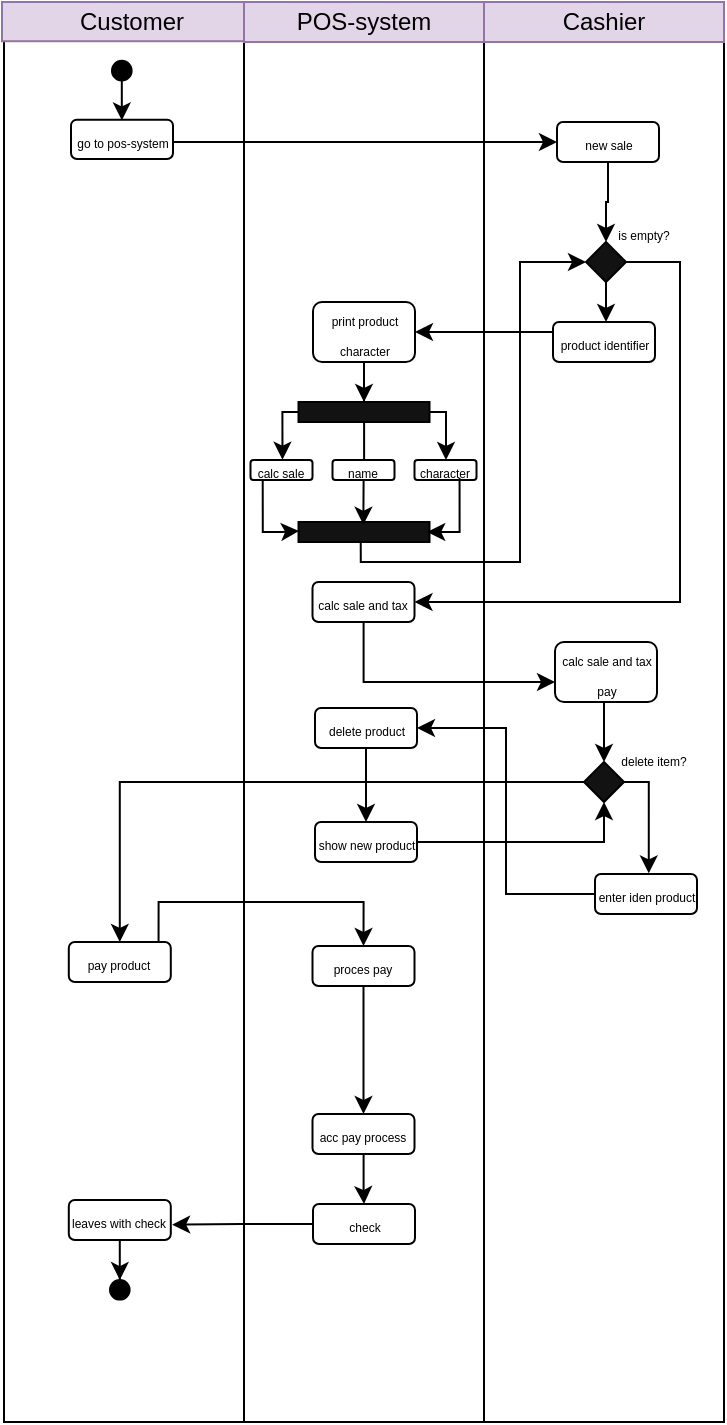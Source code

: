 <mxfile version="26.0.6">
  <diagram name="Страница — 1" id="l-s2C9QOgJASiCsaeZg0">
    <mxGraphModel dx="1434" dy="780" grid="1" gridSize="10" guides="1" tooltips="1" connect="1" arrows="1" fold="1" page="1" pageScale="1" pageWidth="827" pageHeight="1169" math="0" shadow="0">
      <root>
        <mxCell id="0" />
        <mxCell id="1" parent="0" />
        <mxCell id="Te2QZDgjbKBpF7h5LiWf-8" value="" style="group" vertex="1" connectable="0" parent="1">
          <mxGeometry x="282" y="40" width="120" height="710" as="geometry" />
        </mxCell>
        <mxCell id="Te2QZDgjbKBpF7h5LiWf-9" value="" style="rounded=0;whiteSpace=wrap;html=1;" vertex="1" parent="Te2QZDgjbKBpF7h5LiWf-8">
          <mxGeometry width="120" height="710" as="geometry" />
        </mxCell>
        <mxCell id="Te2QZDgjbKBpF7h5LiWf-10" value="Cashier" style="rounded=0;whiteSpace=wrap;html=1;fillColor=#e1d5e7;strokeColor=#9673a6;" vertex="1" parent="Te2QZDgjbKBpF7h5LiWf-8">
          <mxGeometry width="120" height="20" as="geometry" />
        </mxCell>
        <mxCell id="Te2QZDgjbKBpF7h5LiWf-32" value="&lt;span style=&quot;font-size: 6px;&quot;&gt;product identifier&lt;/span&gt;" style="rounded=1;whiteSpace=wrap;html=1;" vertex="1" parent="Te2QZDgjbKBpF7h5LiWf-8">
          <mxGeometry x="34.5" y="160" width="51" height="20" as="geometry" />
        </mxCell>
        <mxCell id="Te2QZDgjbKBpF7h5LiWf-54" value="&lt;span style=&quot;color: rgba(0, 0, 0, 0); font-family: monospace; font-size: 0px; text-align: start; text-wrap-mode: nowrap;&quot;&gt;%3CmxGraphModel%3E%3Croot%3E%3CmxCell%20id%3D%220%22%2F%3E%3CmxCell%20id%3D%221%22%20parent%3D%220%22%2F%3E%3CmxCell%20id%3D%222%22%20value%3D%22%22%20style%3D%22group%22%20vertex%3D%221%22%20connectable%3D%220%22%20parent%3D%221%22%3E%3CmxGeometry%20x%3D%22283%22%20y%3D%2240%22%20width%3D%22120%22%20height%3D%22710%22%20as%3D%22geometry%22%2F%3E%3C%2FmxCell%3E%3CmxCell%20id%3D%223%22%20value%3D%22%22%20style%3D%22rounded%3D0%3BwhiteSpace%3Dwrap%3Bhtml%3D1%3B%22%20vertex%3D%221%22%20parent%3D%222%22%3E%3CmxGeometry%20width%3D%22120%22%20height%3D%22710%22%20as%3D%22geometry%22%2F%3E%3C%2FmxCell%3E%3CmxCell%20id%3D%224%22%20value%3D%22Cashier%22%20style%3D%22rounded%3D0%3BwhiteSpace%3Dwrap%3Bhtml%3D1%3BfillColor%3D%23e1d5e7%3BstrokeColor%3D%239673a6%3B%22%20vertex%3D%221%22%20parent%3D%222%22%3E%3CmxGeometry%20width%3D%22120%22%20height%3D%2220%22%20as%3D%22geometry%22%2F%3E%3C%2FmxCell%3E%3CmxCell%20id%3D%225%22%20value%3D%22%26lt%3Bspan%20style%3D%26quot%3Bfont-size%3A%206px%3B%26quot%3B%26gt%3Bproduct%20identifier%26lt%3B%2Fspan%26gt%3B%22%20style%3D%22rounded%3D1%3BwhiteSpace%3Dwrap%3Bhtml%3D1%3B%22%20vertex%3D%221%22%20parent%3D%222%22%3E%3CmxGeometry%20x%3D%2234.5%22%20y%3D%22160%22%20width%3D%2251%22%20height%3D%2220%22%20as%3D%22geometry%22%2F%3E%3C%2FmxCell%3E%3CmxCell%20id%3D%226%22%20value%3D%22%22%20style%3D%22rhombus%3BwhiteSpace%3Dwrap%3Bhtml%3D1%3BfillColor%3D%23121212%3B%22%20vertex%3D%221%22%20parent%3D%222%22%3E%3CmxGeometry%20x%3D%2251%22%20y%3D%22120%22%20width%3D%2220%22%20height%3D%2220%22%20as%3D%22geometry%22%2F%3E%3C%2FmxCell%3E%3CmxCell%20id%3D%227%22%20value%3D%22%26lt%3Bfont%20style%3D%26quot%3Bfont-size%3A%206px%3B%26quot%3B%26gt%3Bis%20empty%3F%26lt%3B%2Ffont%26gt%3B%22%20style%3D%22text%3Bhtml%3D1%3Balign%3Dcenter%3BverticalAlign%3Dmiddle%3BwhiteSpace%3Dwrap%3Brounded%3D0%3B%22%20vertex%3D%221%22%20parent%3D%222%22%3E%3CmxGeometry%20x%3D%2260%22%20y%3D%22110%22%20width%3D%2240%22%20height%3D%2210%22%20as%3D%22geometry%22%2F%3E%3C%2FmxCell%3E%3CmxCell%20id%3D%228%22%20style%3D%22edgeStyle%3DorthogonalEdgeStyle%3Brounded%3D0%3BorthogonalLoop%3D1%3BjettySize%3Dauto%3Bhtml%3D1%3BfillColor%3D%23d5e8d4%3BstrokeColor%3D%23000000%3B%22%20edge%3D%221%22%20parent%3D%222%22%20source%3D%226%22%3E%3CmxGeometry%20relative%3D%221%22%20as%3D%22geometry%22%3E%3CmxPoint%20x%3D%2261%22%20y%3D%22160%22%20as%3D%22targetPoint%22%2F%3E%3CArray%20as%3D%22points%22%3E%3CmxPoint%20x%3D%2261%22%20y%3D%22160%22%2F%3E%3C%2FArray%3E%3C%2FmxGeometry%3E%3C%2FmxCell%3E%3CmxCell%20id%3D%229%22%20value%3D%22%26lt%3Bspan%20style%3D%26quot%3Bfont-size%3A%206px%3B%26quot%3B%26gt%3Bcalc%20sale%20and%20tax%20pay%26lt%3B%2Fspan%26gt%3B%22%20style%3D%22rounded%3D1%3BwhiteSpace%3Dwrap%3Bhtml%3D1%3B%22%20vertex%3D%221%22%20parent%3D%222%22%3E%3CmxGeometry%20x%3D%2235.5%22%20y%3D%22320%22%20width%3D%2251%22%20height%3D%2230%22%20as%3D%22geometry%22%2F%3E%3C%2FmxCell%3E%3CmxCell%20id%3D%2210%22%20value%3D%22%22%20style%3D%22rounded%3D0%3BwhiteSpace%3Dwrap%3Bhtml%3D1%3BfillColor%3D%23121212%3B%22%20vertex%3D%221%22%20parent%3D%222%22%3E%3CmxGeometry%20x%3D%2228.25%22%20y%3D%22370%22%20width%3D%2265.5%22%20height%3D%2210%22%20as%3D%22geometry%22%2F%3E%3C%2FmxCell%3E%3C%2Froot%3E%3C%2FmxGraphModel%3E&lt;/span&gt;" style="rhombus;whiteSpace=wrap;html=1;fillColor=#121212;" vertex="1" parent="Te2QZDgjbKBpF7h5LiWf-8">
          <mxGeometry x="51" y="120" width="20" height="20" as="geometry" />
        </mxCell>
        <mxCell id="Te2QZDgjbKBpF7h5LiWf-55" value="&lt;font style=&quot;font-size: 6px;&quot;&gt;is empty?&lt;/font&gt;" style="text;html=1;align=center;verticalAlign=middle;whiteSpace=wrap;rounded=0;" vertex="1" parent="Te2QZDgjbKBpF7h5LiWf-8">
          <mxGeometry x="60" y="110" width="40" height="10" as="geometry" />
        </mxCell>
        <mxCell id="Te2QZDgjbKBpF7h5LiWf-57" style="edgeStyle=orthogonalEdgeStyle;rounded=0;orthogonalLoop=1;jettySize=auto;html=1;fillColor=#d5e8d4;strokeColor=#000000;" edge="1" parent="Te2QZDgjbKBpF7h5LiWf-8" source="Te2QZDgjbKBpF7h5LiWf-54">
          <mxGeometry relative="1" as="geometry">
            <mxPoint x="61" y="160" as="targetPoint" />
            <Array as="points">
              <mxPoint x="61" y="160" />
            </Array>
          </mxGeometry>
        </mxCell>
        <mxCell id="Te2QZDgjbKBpF7h5LiWf-76" value="&lt;span style=&quot;font-size: 6px;&quot;&gt;calc sale and tax pay&lt;/span&gt;" style="rounded=1;whiteSpace=wrap;html=1;" vertex="1" parent="Te2QZDgjbKBpF7h5LiWf-8">
          <mxGeometry x="35.5" y="320" width="51" height="30" as="geometry" />
        </mxCell>
        <mxCell id="Te2QZDgjbKBpF7h5LiWf-130" value="&lt;span style=&quot;font-size: 6px;&quot;&gt;enter&amp;nbsp;iden product&lt;/span&gt;" style="rounded=1;whiteSpace=wrap;html=1;" vertex="1" parent="Te2QZDgjbKBpF7h5LiWf-8">
          <mxGeometry x="55.5" y="436" width="51" height="20" as="geometry" />
        </mxCell>
        <mxCell id="Te2QZDgjbKBpF7h5LiWf-4" value="" style="group" vertex="1" connectable="0" parent="1">
          <mxGeometry x="41" y="40" width="130" height="710" as="geometry" />
        </mxCell>
        <mxCell id="Te2QZDgjbKBpF7h5LiWf-2" value="" style="rounded=0;whiteSpace=wrap;html=1;" vertex="1" parent="Te2QZDgjbKBpF7h5LiWf-4">
          <mxGeometry x="1" y="9.81" width="120" height="700.19" as="geometry" />
        </mxCell>
        <mxCell id="Te2QZDgjbKBpF7h5LiWf-3" value="Customer" style="rounded=0;whiteSpace=wrap;html=1;fillColor=#e1d5e7;strokeColor=#9673a6;" vertex="1" parent="Te2QZDgjbKBpF7h5LiWf-4">
          <mxGeometry width="130" height="19.615" as="geometry" />
        </mxCell>
        <mxCell id="Te2QZDgjbKBpF7h5LiWf-14" style="edgeStyle=orthogonalEdgeStyle;rounded=0;orthogonalLoop=1;jettySize=auto;html=1;" edge="1" parent="Te2QZDgjbKBpF7h5LiWf-4" source="Te2QZDgjbKBpF7h5LiWf-11" target="Te2QZDgjbKBpF7h5LiWf-12">
          <mxGeometry relative="1" as="geometry" />
        </mxCell>
        <mxCell id="Te2QZDgjbKBpF7h5LiWf-11" value="" style="ellipse;whiteSpace=wrap;html=1;aspect=fixed;fillColor=#000000;" vertex="1" parent="Te2QZDgjbKBpF7h5LiWf-4">
          <mxGeometry x="55" y="29.423" width="9.808" height="9.808" as="geometry" />
        </mxCell>
        <mxCell id="Te2QZDgjbKBpF7h5LiWf-12" value="&lt;font style=&quot;font-size: 6px;&quot;&gt;go to pos-system&lt;/font&gt;" style="rounded=1;whiteSpace=wrap;html=1;" vertex="1" parent="Te2QZDgjbKBpF7h5LiWf-4">
          <mxGeometry x="34.5" y="58.846" width="51" height="19.615" as="geometry" />
        </mxCell>
        <mxCell id="Te2QZDgjbKBpF7h5LiWf-80" value="&lt;span style=&quot;font-size: 6px;&quot;&gt;pay product&lt;/span&gt;" style="rounded=1;whiteSpace=wrap;html=1;" vertex="1" parent="Te2QZDgjbKBpF7h5LiWf-4">
          <mxGeometry x="33.4" y="470" width="51" height="20" as="geometry" />
        </mxCell>
        <mxCell id="Te2QZDgjbKBpF7h5LiWf-90" value="&lt;span style=&quot;font-size: 6px;&quot;&gt;leaves with check&lt;/span&gt;" style="rounded=1;whiteSpace=wrap;html=1;" vertex="1" parent="Te2QZDgjbKBpF7h5LiWf-4">
          <mxGeometry x="33.4" y="599" width="51" height="20" as="geometry" />
        </mxCell>
        <mxCell id="Te2QZDgjbKBpF7h5LiWf-101" value="" style="ellipse;whiteSpace=wrap;html=1;aspect=fixed;fillColor=#000000;" vertex="1" parent="Te2QZDgjbKBpF7h5LiWf-4">
          <mxGeometry x="54" y="639.003" width="9.808" height="9.808" as="geometry" />
        </mxCell>
        <mxCell id="Te2QZDgjbKBpF7h5LiWf-102" style="edgeStyle=orthogonalEdgeStyle;rounded=0;orthogonalLoop=1;jettySize=auto;html=1;entryX=0.5;entryY=0;entryDx=0;entryDy=0;" edge="1" parent="Te2QZDgjbKBpF7h5LiWf-4" source="Te2QZDgjbKBpF7h5LiWf-90" target="Te2QZDgjbKBpF7h5LiWf-101">
          <mxGeometry relative="1" as="geometry" />
        </mxCell>
        <mxCell id="Te2QZDgjbKBpF7h5LiWf-5" value="" style="group" vertex="1" connectable="0" parent="1">
          <mxGeometry x="162" y="40" width="128" height="710" as="geometry" />
        </mxCell>
        <mxCell id="Te2QZDgjbKBpF7h5LiWf-6" value="" style="rounded=0;whiteSpace=wrap;html=1;" vertex="1" parent="Te2QZDgjbKBpF7h5LiWf-5">
          <mxGeometry width="120" height="710" as="geometry" />
        </mxCell>
        <mxCell id="Te2QZDgjbKBpF7h5LiWf-7" value="POS-system" style="rounded=0;whiteSpace=wrap;html=1;fillColor=#e1d5e7;strokeColor=#9673a6;" vertex="1" parent="Te2QZDgjbKBpF7h5LiWf-5">
          <mxGeometry width="120" height="20" as="geometry" />
        </mxCell>
        <mxCell id="Te2QZDgjbKBpF7h5LiWf-16" value="&lt;font style=&quot;font-size: 6px;&quot;&gt;new sale&lt;/font&gt;" style="rounded=1;whiteSpace=wrap;html=1;" vertex="1" parent="Te2QZDgjbKBpF7h5LiWf-5">
          <mxGeometry x="156.5" y="60" width="51" height="20" as="geometry" />
        </mxCell>
        <mxCell id="Te2QZDgjbKBpF7h5LiWf-38" style="edgeStyle=orthogonalEdgeStyle;rounded=0;orthogonalLoop=1;jettySize=auto;html=1;entryX=0.5;entryY=0;entryDx=0;entryDy=0;" edge="1" parent="Te2QZDgjbKBpF7h5LiWf-5" source="Te2QZDgjbKBpF7h5LiWf-35" target="Te2QZDgjbKBpF7h5LiWf-37">
          <mxGeometry relative="1" as="geometry" />
        </mxCell>
        <mxCell id="Te2QZDgjbKBpF7h5LiWf-35" value="&lt;span style=&quot;font-size: 6px;&quot;&gt;print product character&lt;/span&gt;" style="rounded=1;whiteSpace=wrap;html=1;" vertex="1" parent="Te2QZDgjbKBpF7h5LiWf-5">
          <mxGeometry x="34.5" y="150" width="51" height="30" as="geometry" />
        </mxCell>
        <mxCell id="Te2QZDgjbKBpF7h5LiWf-51" style="edgeStyle=orthogonalEdgeStyle;rounded=0;orthogonalLoop=1;jettySize=auto;html=1;entryX=0.5;entryY=0;entryDx=0;entryDy=0;" edge="1" parent="Te2QZDgjbKBpF7h5LiWf-5" source="Te2QZDgjbKBpF7h5LiWf-37" target="Te2QZDgjbKBpF7h5LiWf-40">
          <mxGeometry relative="1" as="geometry" />
        </mxCell>
        <mxCell id="Te2QZDgjbKBpF7h5LiWf-56" style="edgeStyle=orthogonalEdgeStyle;rounded=0;orthogonalLoop=1;jettySize=auto;html=1;entryX=0.5;entryY=0;entryDx=0;entryDy=0;" edge="1" parent="Te2QZDgjbKBpF7h5LiWf-5" source="Te2QZDgjbKBpF7h5LiWf-37" target="Te2QZDgjbKBpF7h5LiWf-50">
          <mxGeometry relative="1" as="geometry">
            <Array as="points">
              <mxPoint x="101" y="205" />
              <mxPoint x="101" y="229" />
            </Array>
          </mxGeometry>
        </mxCell>
        <mxCell id="Te2QZDgjbKBpF7h5LiWf-37" value="" style="rounded=0;whiteSpace=wrap;html=1;fillColor=#121212;" vertex="1" parent="Te2QZDgjbKBpF7h5LiWf-5">
          <mxGeometry x="27.25" y="200" width="65.5" height="10" as="geometry" />
        </mxCell>
        <mxCell id="Te2QZDgjbKBpF7h5LiWf-39" value="&lt;span style=&quot;font-size: 6px;&quot;&gt;calc sale&lt;/span&gt;" style="rounded=1;whiteSpace=wrap;html=1;" vertex="1" parent="Te2QZDgjbKBpF7h5LiWf-5">
          <mxGeometry x="3.25" y="229" width="31" height="10" as="geometry" />
        </mxCell>
        <mxCell id="Te2QZDgjbKBpF7h5LiWf-40" value="&lt;span style=&quot;font-size: 6px;&quot;&gt;name&lt;/span&gt;" style="rounded=1;whiteSpace=wrap;html=1;" vertex="1" parent="Te2QZDgjbKBpF7h5LiWf-5">
          <mxGeometry x="44.25" y="229" width="31" height="10" as="geometry" />
        </mxCell>
        <mxCell id="Te2QZDgjbKBpF7h5LiWf-50" value="&lt;span style=&quot;font-size: 6px;&quot;&gt;character&lt;/span&gt;" style="rounded=1;whiteSpace=wrap;html=1;" vertex="1" parent="Te2QZDgjbKBpF7h5LiWf-5">
          <mxGeometry x="85.25" y="229" width="31" height="10" as="geometry" />
        </mxCell>
        <mxCell id="Te2QZDgjbKBpF7h5LiWf-53" style="edgeStyle=orthogonalEdgeStyle;rounded=0;orthogonalLoop=1;jettySize=auto;html=1;entryX=0.516;entryY=-0.014;entryDx=0;entryDy=0;entryPerimeter=0;" edge="1" parent="Te2QZDgjbKBpF7h5LiWf-5" source="Te2QZDgjbKBpF7h5LiWf-37" target="Te2QZDgjbKBpF7h5LiWf-39">
          <mxGeometry relative="1" as="geometry">
            <Array as="points">
              <mxPoint x="19" y="205" />
            </Array>
          </mxGeometry>
        </mxCell>
        <mxCell id="Te2QZDgjbKBpF7h5LiWf-73" value="&lt;span style=&quot;font-size: 6px;&quot;&gt;calc sale and tax&lt;/span&gt;" style="rounded=1;whiteSpace=wrap;html=1;" vertex="1" parent="Te2QZDgjbKBpF7h5LiWf-5">
          <mxGeometry x="34.25" y="290" width="51" height="20" as="geometry" />
        </mxCell>
        <mxCell id="Te2QZDgjbKBpF7h5LiWf-114" style="edgeStyle=orthogonalEdgeStyle;rounded=0;orthogonalLoop=1;jettySize=auto;html=1;" edge="1" parent="Te2QZDgjbKBpF7h5LiWf-5" source="Te2QZDgjbKBpF7h5LiWf-79" target="Te2QZDgjbKBpF7h5LiWf-86">
          <mxGeometry relative="1" as="geometry" />
        </mxCell>
        <mxCell id="Te2QZDgjbKBpF7h5LiWf-79" value="&lt;span style=&quot;font-size: 6px;&quot;&gt;proces pay&lt;/span&gt;" style="rounded=1;whiteSpace=wrap;html=1;" vertex="1" parent="Te2QZDgjbKBpF7h5LiWf-5">
          <mxGeometry x="34.25" y="472" width="51" height="20" as="geometry" />
        </mxCell>
        <mxCell id="Te2QZDgjbKBpF7h5LiWf-86" value="&lt;span style=&quot;font-size: 6px;&quot;&gt;acc pay process&lt;/span&gt;" style="rounded=1;whiteSpace=wrap;html=1;" vertex="1" parent="Te2QZDgjbKBpF7h5LiWf-5">
          <mxGeometry x="34.25" y="556" width="51" height="20" as="geometry" />
        </mxCell>
        <mxCell id="Te2QZDgjbKBpF7h5LiWf-92" value="" style="rounded=0;whiteSpace=wrap;html=1;fillColor=#121212;" vertex="1" parent="Te2QZDgjbKBpF7h5LiWf-5">
          <mxGeometry x="27.25" y="260" width="65.5" height="10" as="geometry" />
        </mxCell>
        <mxCell id="Te2QZDgjbKBpF7h5LiWf-95" style="edgeStyle=orthogonalEdgeStyle;rounded=0;orthogonalLoop=1;jettySize=auto;html=1;entryX=0.004;entryY=0.446;entryDx=0;entryDy=0;entryPerimeter=0;exitX=0.197;exitY=0.984;exitDx=0;exitDy=0;exitPerimeter=0;" edge="1" parent="Te2QZDgjbKBpF7h5LiWf-5" source="Te2QZDgjbKBpF7h5LiWf-39" target="Te2QZDgjbKBpF7h5LiWf-92">
          <mxGeometry relative="1" as="geometry">
            <Array as="points">
              <mxPoint x="9" y="265" />
              <mxPoint x="19" y="265" />
            </Array>
          </mxGeometry>
        </mxCell>
        <mxCell id="Te2QZDgjbKBpF7h5LiWf-96" style="edgeStyle=orthogonalEdgeStyle;rounded=0;orthogonalLoop=1;jettySize=auto;html=1;entryX=0.982;entryY=0.594;entryDx=0;entryDy=0;entryPerimeter=0;exitX=0.727;exitY=0.896;exitDx=0;exitDy=0;exitPerimeter=0;" edge="1" parent="Te2QZDgjbKBpF7h5LiWf-5" source="Te2QZDgjbKBpF7h5LiWf-50" target="Te2QZDgjbKBpF7h5LiWf-92">
          <mxGeometry relative="1" as="geometry">
            <Array as="points">
              <mxPoint x="108" y="265" />
              <mxPoint x="92" y="265" />
            </Array>
          </mxGeometry>
        </mxCell>
        <mxCell id="Te2QZDgjbKBpF7h5LiWf-97" style="edgeStyle=orthogonalEdgeStyle;rounded=0;orthogonalLoop=1;jettySize=auto;html=1;entryX=0.495;entryY=0.138;entryDx=0;entryDy=0;entryPerimeter=0;" edge="1" parent="Te2QZDgjbKBpF7h5LiWf-5" source="Te2QZDgjbKBpF7h5LiWf-40" target="Te2QZDgjbKBpF7h5LiWf-92">
          <mxGeometry relative="1" as="geometry">
            <Array as="points">
              <mxPoint x="60" y="240" />
              <mxPoint x="59" y="240" />
            </Array>
          </mxGeometry>
        </mxCell>
        <mxCell id="Te2QZDgjbKBpF7h5LiWf-131" value="&lt;span style=&quot;font-size: 6px;&quot;&gt;delete product&lt;/span&gt;" style="rounded=1;whiteSpace=wrap;html=1;" vertex="1" parent="Te2QZDgjbKBpF7h5LiWf-5">
          <mxGeometry x="35.5" y="353" width="51" height="20" as="geometry" />
        </mxCell>
        <mxCell id="Te2QZDgjbKBpF7h5LiWf-88" value="&lt;span style=&quot;font-size: 6px;&quot;&gt;check&lt;/span&gt;" style="rounded=1;whiteSpace=wrap;html=1;" vertex="1" parent="Te2QZDgjbKBpF7h5LiWf-5">
          <mxGeometry x="34.5" y="601" width="51" height="20" as="geometry" />
        </mxCell>
        <mxCell id="Te2QZDgjbKBpF7h5LiWf-89" style="edgeStyle=orthogonalEdgeStyle;rounded=0;orthogonalLoop=1;jettySize=auto;html=1;entryX=0.5;entryY=0;entryDx=0;entryDy=0;" edge="1" parent="Te2QZDgjbKBpF7h5LiWf-5" source="Te2QZDgjbKBpF7h5LiWf-86" target="Te2QZDgjbKBpF7h5LiWf-88">
          <mxGeometry relative="1" as="geometry" />
        </mxCell>
        <mxCell id="Te2QZDgjbKBpF7h5LiWf-17" style="edgeStyle=orthogonalEdgeStyle;rounded=0;orthogonalLoop=1;jettySize=auto;html=1;" edge="1" parent="1" source="Te2QZDgjbKBpF7h5LiWf-12" target="Te2QZDgjbKBpF7h5LiWf-16">
          <mxGeometry relative="1" as="geometry">
            <Array as="points">
              <mxPoint x="180" y="110" />
              <mxPoint x="180" y="110" />
            </Array>
          </mxGeometry>
        </mxCell>
        <mxCell id="Te2QZDgjbKBpF7h5LiWf-33" style="edgeStyle=orthogonalEdgeStyle;rounded=0;orthogonalLoop=1;jettySize=auto;html=1;entryX=0.5;entryY=0;entryDx=0;entryDy=0;" edge="1" parent="1" source="Te2QZDgjbKBpF7h5LiWf-16" target="Te2QZDgjbKBpF7h5LiWf-54">
          <mxGeometry relative="1" as="geometry">
            <Array as="points" />
          </mxGeometry>
        </mxCell>
        <mxCell id="Te2QZDgjbKBpF7h5LiWf-36" style="edgeStyle=orthogonalEdgeStyle;rounded=0;orthogonalLoop=1;jettySize=auto;html=1;entryX=1;entryY=0.5;entryDx=0;entryDy=0;" edge="1" parent="1" source="Te2QZDgjbKBpF7h5LiWf-32" target="Te2QZDgjbKBpF7h5LiWf-35">
          <mxGeometry relative="1" as="geometry">
            <Array as="points">
              <mxPoint x="300" y="205" />
              <mxPoint x="300" y="205" />
            </Array>
          </mxGeometry>
        </mxCell>
        <mxCell id="Te2QZDgjbKBpF7h5LiWf-75" style="edgeStyle=orthogonalEdgeStyle;rounded=0;orthogonalLoop=1;jettySize=auto;html=1;entryX=1;entryY=0.5;entryDx=0;entryDy=0;fillColor=#f8cecc;strokeColor=#000000;" edge="1" parent="1" source="Te2QZDgjbKBpF7h5LiWf-54" target="Te2QZDgjbKBpF7h5LiWf-73">
          <mxGeometry relative="1" as="geometry">
            <Array as="points">
              <mxPoint x="380" y="170" />
              <mxPoint x="380" y="340" />
            </Array>
          </mxGeometry>
        </mxCell>
        <mxCell id="Te2QZDgjbKBpF7h5LiWf-77" style="edgeStyle=orthogonalEdgeStyle;rounded=0;orthogonalLoop=1;jettySize=auto;html=1;" edge="1" parent="1" source="Te2QZDgjbKBpF7h5LiWf-73" target="Te2QZDgjbKBpF7h5LiWf-76">
          <mxGeometry relative="1" as="geometry">
            <Array as="points">
              <mxPoint x="222" y="380" />
            </Array>
          </mxGeometry>
        </mxCell>
        <mxCell id="Te2QZDgjbKBpF7h5LiWf-85" style="edgeStyle=orthogonalEdgeStyle;rounded=0;orthogonalLoop=1;jettySize=auto;html=1;entryX=0.5;entryY=0;entryDx=0;entryDy=0;exitX=0.88;exitY=0.02;exitDx=0;exitDy=0;exitPerimeter=0;" edge="1" parent="1" source="Te2QZDgjbKBpF7h5LiWf-80" target="Te2QZDgjbKBpF7h5LiWf-79">
          <mxGeometry relative="1" as="geometry">
            <Array as="points">
              <mxPoint x="119" y="490" />
              <mxPoint x="222" y="490" />
            </Array>
          </mxGeometry>
        </mxCell>
        <mxCell id="Te2QZDgjbKBpF7h5LiWf-98" style="edgeStyle=orthogonalEdgeStyle;rounded=0;orthogonalLoop=1;jettySize=auto;html=1;entryX=0;entryY=0.5;entryDx=0;entryDy=0;exitX=0.475;exitY=1.032;exitDx=0;exitDy=0;exitPerimeter=0;" edge="1" parent="1" source="Te2QZDgjbKBpF7h5LiWf-92" target="Te2QZDgjbKBpF7h5LiWf-54">
          <mxGeometry relative="1" as="geometry">
            <Array as="points">
              <mxPoint x="220" y="320" />
              <mxPoint x="300" y="320" />
              <mxPoint x="300" y="170" />
            </Array>
          </mxGeometry>
        </mxCell>
        <mxCell id="Te2QZDgjbKBpF7h5LiWf-139" style="edgeStyle=orthogonalEdgeStyle;rounded=0;orthogonalLoop=1;jettySize=auto;html=1;" edge="1" parent="1" source="Te2QZDgjbKBpF7h5LiWf-113" target="Te2QZDgjbKBpF7h5LiWf-80">
          <mxGeometry relative="1" as="geometry" />
        </mxCell>
        <mxCell id="Te2QZDgjbKBpF7h5LiWf-113" value="&lt;span style=&quot;color: rgba(0, 0, 0, 0); font-family: monospace; font-size: 0px; text-align: start; text-wrap-mode: nowrap;&quot;&gt;%3CmxGraphModel%3E%3Croot%3E%3CmxCell%20id%3D%220%22%2F%3E%3CmxCell%20id%3D%221%22%20parent%3D%220%22%2F%3E%3CmxCell%20id%3D%222%22%20value%3D%22%22%20style%3D%22group%22%20vertex%3D%221%22%20connectable%3D%220%22%20parent%3D%221%22%3E%3CmxGeometry%20x%3D%22283%22%20y%3D%2240%22%20width%3D%22120%22%20height%3D%22710%22%20as%3D%22geometry%22%2F%3E%3C%2FmxCell%3E%3CmxCell%20id%3D%223%22%20value%3D%22%22%20style%3D%22rounded%3D0%3BwhiteSpace%3Dwrap%3Bhtml%3D1%3B%22%20vertex%3D%221%22%20parent%3D%222%22%3E%3CmxGeometry%20width%3D%22120%22%20height%3D%22710%22%20as%3D%22geometry%22%2F%3E%3C%2FmxCell%3E%3CmxCell%20id%3D%224%22%20value%3D%22Cashier%22%20style%3D%22rounded%3D0%3BwhiteSpace%3Dwrap%3Bhtml%3D1%3BfillColor%3D%23e1d5e7%3BstrokeColor%3D%239673a6%3B%22%20vertex%3D%221%22%20parent%3D%222%22%3E%3CmxGeometry%20width%3D%22120%22%20height%3D%2220%22%20as%3D%22geometry%22%2F%3E%3C%2FmxCell%3E%3CmxCell%20id%3D%225%22%20value%3D%22%26lt%3Bspan%20style%3D%26quot%3Bfont-size%3A%206px%3B%26quot%3B%26gt%3Bproduct%20identifier%26lt%3B%2Fspan%26gt%3B%22%20style%3D%22rounded%3D1%3BwhiteSpace%3Dwrap%3Bhtml%3D1%3B%22%20vertex%3D%221%22%20parent%3D%222%22%3E%3CmxGeometry%20x%3D%2234.5%22%20y%3D%22160%22%20width%3D%2251%22%20height%3D%2220%22%20as%3D%22geometry%22%2F%3E%3C%2FmxCell%3E%3CmxCell%20id%3D%226%22%20value%3D%22%22%20style%3D%22rhombus%3BwhiteSpace%3Dwrap%3Bhtml%3D1%3BfillColor%3D%23121212%3B%22%20vertex%3D%221%22%20parent%3D%222%22%3E%3CmxGeometry%20x%3D%2251%22%20y%3D%22120%22%20width%3D%2220%22%20height%3D%2220%22%20as%3D%22geometry%22%2F%3E%3C%2FmxCell%3E%3CmxCell%20id%3D%227%22%20value%3D%22%26lt%3Bfont%20style%3D%26quot%3Bfont-size%3A%206px%3B%26quot%3B%26gt%3Bis%20empty%3F%26lt%3B%2Ffont%26gt%3B%22%20style%3D%22text%3Bhtml%3D1%3Balign%3Dcenter%3BverticalAlign%3Dmiddle%3BwhiteSpace%3Dwrap%3Brounded%3D0%3B%22%20vertex%3D%221%22%20parent%3D%222%22%3E%3CmxGeometry%20x%3D%2260%22%20y%3D%22110%22%20width%3D%2240%22%20height%3D%2210%22%20as%3D%22geometry%22%2F%3E%3C%2FmxCell%3E%3CmxCell%20id%3D%228%22%20style%3D%22edgeStyle%3DorthogonalEdgeStyle%3Brounded%3D0%3BorthogonalLoop%3D1%3BjettySize%3Dauto%3Bhtml%3D1%3BfillColor%3D%23d5e8d4%3BstrokeColor%3D%23000000%3B%22%20edge%3D%221%22%20parent%3D%222%22%20source%3D%226%22%3E%3CmxGeometry%20relative%3D%221%22%20as%3D%22geometry%22%3E%3CmxPoint%20x%3D%2261%22%20y%3D%22160%22%20as%3D%22targetPoint%22%2F%3E%3CArray%20as%3D%22points%22%3E%3CmxPoint%20x%3D%2261%22%20y%3D%22160%22%2F%3E%3C%2FArray%3E%3C%2FmxGeometry%3E%3C%2FmxCell%3E%3CmxCell%20id%3D%229%22%20value%3D%22%26lt%3Bspan%20style%3D%26quot%3Bfont-size%3A%206px%3B%26quot%3B%26gt%3Bcalc%20sale%20and%20tax%20pay%26lt%3B%2Fspan%26gt%3B%22%20style%3D%22rounded%3D1%3BwhiteSpace%3Dwrap%3Bhtml%3D1%3B%22%20vertex%3D%221%22%20parent%3D%222%22%3E%3CmxGeometry%20x%3D%2235.5%22%20y%3D%22320%22%20width%3D%2251%22%20height%3D%2230%22%20as%3D%22geometry%22%2F%3E%3C%2FmxCell%3E%3CmxCell%20id%3D%2210%22%20value%3D%22%22%20style%3D%22rounded%3D0%3BwhiteSpace%3Dwrap%3Bhtml%3D1%3BfillColor%3D%23121212%3B%22%20vertex%3D%221%22%20parent%3D%222%22%3E%3CmxGeometry%20x%3D%2228.25%22%20y%3D%22370%22%20width%3D%2265.5%22%20height%3D%2210%22%20as%3D%22geometry%22%2F%3E%3C%2FmxCell%3E%3C%2Froot%3E%3C%2FmxGraphModel%3E&lt;/span&gt;" style="rhombus;whiteSpace=wrap;html=1;fillColor=#121212;" vertex="1" parent="1">
          <mxGeometry x="332" y="420" width="20" height="20" as="geometry" />
        </mxCell>
        <mxCell id="Te2QZDgjbKBpF7h5LiWf-115" style="edgeStyle=orthogonalEdgeStyle;rounded=0;orthogonalLoop=1;jettySize=auto;html=1;entryX=0.5;entryY=0;entryDx=0;entryDy=0;" edge="1" parent="1" source="Te2QZDgjbKBpF7h5LiWf-76" target="Te2QZDgjbKBpF7h5LiWf-113">
          <mxGeometry relative="1" as="geometry">
            <Array as="points">
              <mxPoint x="342" y="390" />
              <mxPoint x="342" y="390" />
            </Array>
          </mxGeometry>
        </mxCell>
        <mxCell id="Te2QZDgjbKBpF7h5LiWf-127" value="&lt;font style=&quot;font-size: 6px;&quot;&gt;delete item?&lt;/font&gt;" style="text;html=1;align=center;verticalAlign=middle;whiteSpace=wrap;rounded=0;" vertex="1" parent="1">
          <mxGeometry x="347" y="413" width="40" height="10" as="geometry" />
        </mxCell>
        <mxCell id="Te2QZDgjbKBpF7h5LiWf-129" style="edgeStyle=orthogonalEdgeStyle;rounded=0;orthogonalLoop=1;jettySize=auto;html=1;entryX=0.857;entryY=-0.132;entryDx=0;entryDy=0;entryPerimeter=0;" edge="1" parent="1" source="Te2QZDgjbKBpF7h5LiWf-113">
          <mxGeometry relative="1" as="geometry">
            <mxPoint x="364.384" y="475.68" as="targetPoint" />
            <Array as="points">
              <mxPoint x="364" y="430" />
            </Array>
          </mxGeometry>
        </mxCell>
        <mxCell id="Te2QZDgjbKBpF7h5LiWf-132" style="edgeStyle=orthogonalEdgeStyle;rounded=0;orthogonalLoop=1;jettySize=auto;html=1;entryX=1;entryY=0.5;entryDx=0;entryDy=0;" edge="1" parent="1" source="Te2QZDgjbKBpF7h5LiWf-130" target="Te2QZDgjbKBpF7h5LiWf-131">
          <mxGeometry relative="1" as="geometry" />
        </mxCell>
        <mxCell id="Te2QZDgjbKBpF7h5LiWf-135" style="edgeStyle=orthogonalEdgeStyle;rounded=0;orthogonalLoop=1;jettySize=auto;html=1;" edge="1" parent="1" source="Te2QZDgjbKBpF7h5LiWf-133" target="Te2QZDgjbKBpF7h5LiWf-113">
          <mxGeometry relative="1" as="geometry" />
        </mxCell>
        <mxCell id="Te2QZDgjbKBpF7h5LiWf-133" value="&lt;span style=&quot;font-size: 6px;&quot;&gt;show new product&lt;/span&gt;" style="rounded=1;whiteSpace=wrap;html=1;" vertex="1" parent="1">
          <mxGeometry x="197.5" y="450" width="51" height="20" as="geometry" />
        </mxCell>
        <mxCell id="Te2QZDgjbKBpF7h5LiWf-134" style="edgeStyle=orthogonalEdgeStyle;rounded=0;orthogonalLoop=1;jettySize=auto;html=1;" edge="1" parent="1" source="Te2QZDgjbKBpF7h5LiWf-131" target="Te2QZDgjbKBpF7h5LiWf-133">
          <mxGeometry relative="1" as="geometry" />
        </mxCell>
        <mxCell id="Te2QZDgjbKBpF7h5LiWf-141" style="edgeStyle=orthogonalEdgeStyle;rounded=0;orthogonalLoop=1;jettySize=auto;html=1;entryX=1.013;entryY=0.616;entryDx=0;entryDy=0;entryPerimeter=0;" edge="1" parent="1" source="Te2QZDgjbKBpF7h5LiWf-88" target="Te2QZDgjbKBpF7h5LiWf-90">
          <mxGeometry relative="1" as="geometry" />
        </mxCell>
      </root>
    </mxGraphModel>
  </diagram>
</mxfile>
